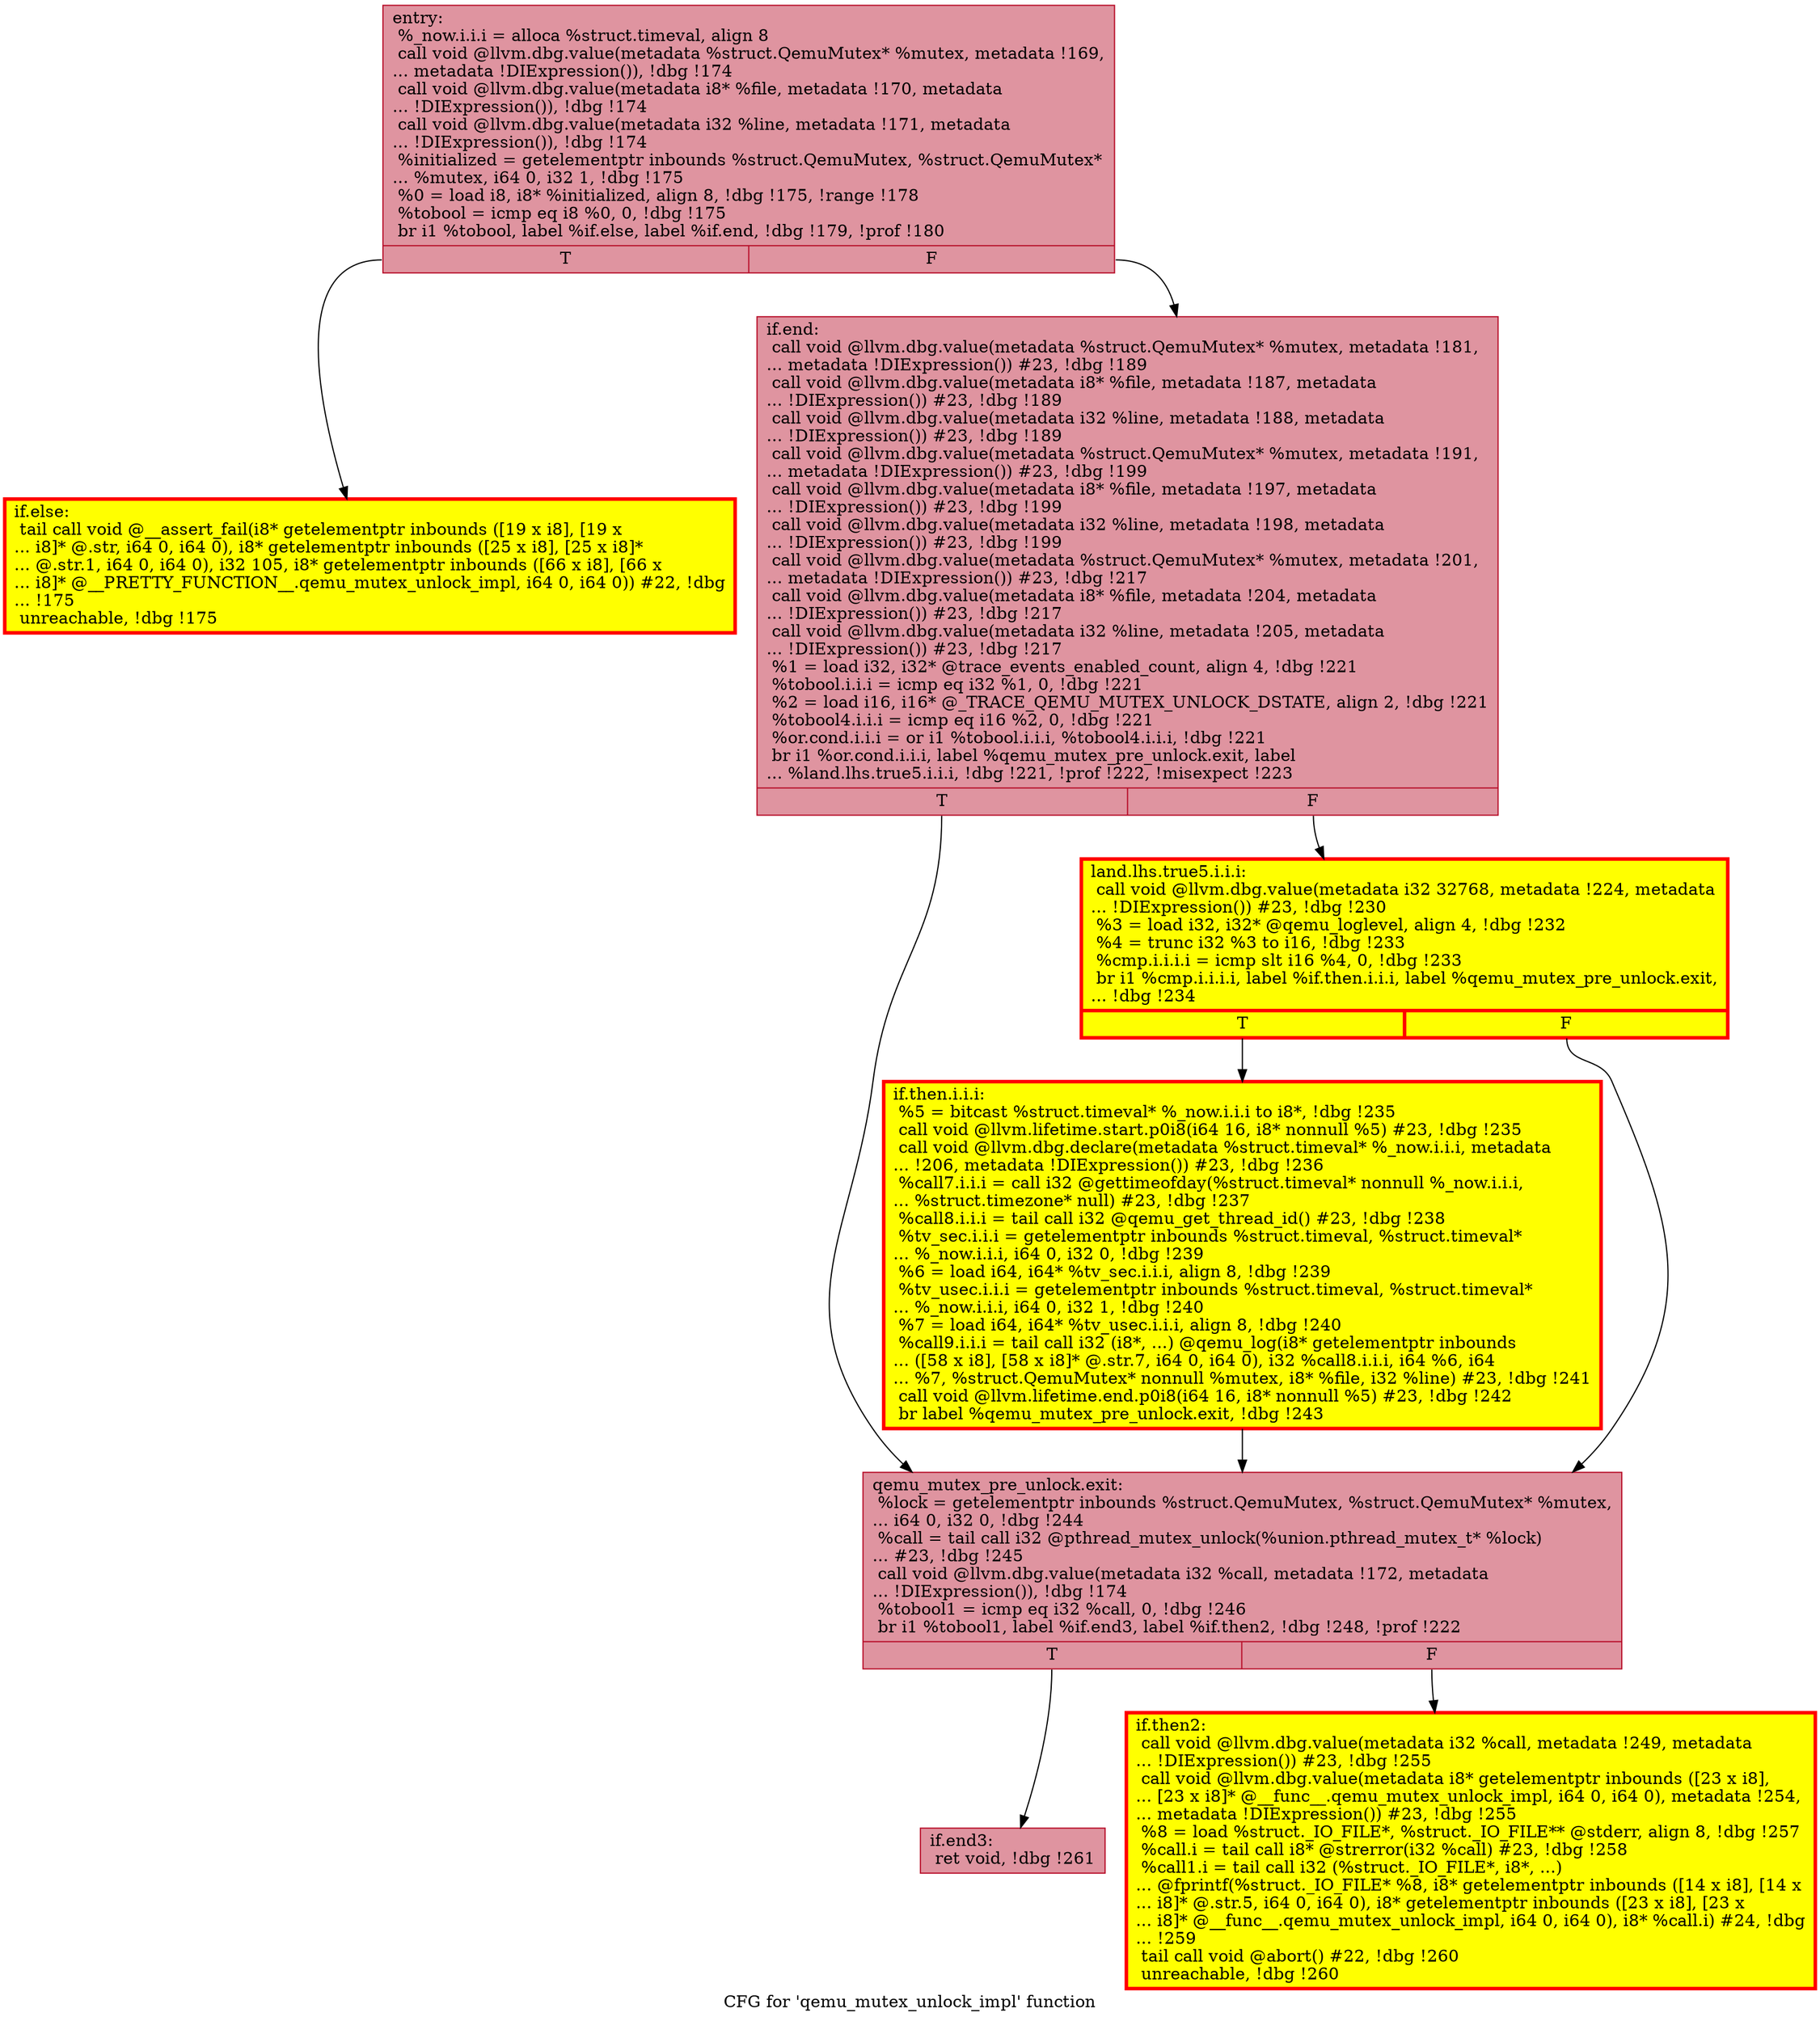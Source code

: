 digraph "CFG for 'qemu_mutex_unlock_impl' function" {
	label="CFG for 'qemu_mutex_unlock_impl' function";

	Node0x5613f19ac4b0 [shape=record,color="#b70d28ff", style=filled, fillcolor="#b70d2870",label="{entry:\l  %_now.i.i.i = alloca %struct.timeval, align 8\l  call void @llvm.dbg.value(metadata %struct.QemuMutex* %mutex, metadata !169,\l... metadata !DIExpression()), !dbg !174\l  call void @llvm.dbg.value(metadata i8* %file, metadata !170, metadata\l... !DIExpression()), !dbg !174\l  call void @llvm.dbg.value(metadata i32 %line, metadata !171, metadata\l... !DIExpression()), !dbg !174\l  %initialized = getelementptr inbounds %struct.QemuMutex, %struct.QemuMutex*\l... %mutex, i64 0, i32 1, !dbg !175\l  %0 = load i8, i8* %initialized, align 8, !dbg !175, !range !178\l  %tobool = icmp eq i8 %0, 0, !dbg !175\l  br i1 %tobool, label %if.else, label %if.end, !dbg !179, !prof !180\l|{<s0>T|<s1>F}}"];
	Node0x5613f19ac4b0:s0 -> Node0x5613f19da890;
	Node0x5613f19ac4b0:s1 -> Node0x5613f19da840;
	Node0x5613f19da890 [shape=record,penwidth=3.0, style="filled", color="red", fillcolor="yellow",label="{if.else:                                          \l  tail call void @__assert_fail(i8* getelementptr inbounds ([19 x i8], [19 x\l... i8]* @.str, i64 0, i64 0), i8* getelementptr inbounds ([25 x i8], [25 x i8]*\l... @.str.1, i64 0, i64 0), i32 105, i8* getelementptr inbounds ([66 x i8], [66 x\l... i8]* @__PRETTY_FUNCTION__.qemu_mutex_unlock_impl, i64 0, i64 0)) #22, !dbg\l... !175\l  unreachable, !dbg !175\l}"];
	Node0x5613f19da840 [shape=record,color="#b70d28ff", style=filled, fillcolor="#b70d2870",label="{if.end:                                           \l  call void @llvm.dbg.value(metadata %struct.QemuMutex* %mutex, metadata !181,\l... metadata !DIExpression()) #23, !dbg !189\l  call void @llvm.dbg.value(metadata i8* %file, metadata !187, metadata\l... !DIExpression()) #23, !dbg !189\l  call void @llvm.dbg.value(metadata i32 %line, metadata !188, metadata\l... !DIExpression()) #23, !dbg !189\l  call void @llvm.dbg.value(metadata %struct.QemuMutex* %mutex, metadata !191,\l... metadata !DIExpression()) #23, !dbg !199\l  call void @llvm.dbg.value(metadata i8* %file, metadata !197, metadata\l... !DIExpression()) #23, !dbg !199\l  call void @llvm.dbg.value(metadata i32 %line, metadata !198, metadata\l... !DIExpression()) #23, !dbg !199\l  call void @llvm.dbg.value(metadata %struct.QemuMutex* %mutex, metadata !201,\l... metadata !DIExpression()) #23, !dbg !217\l  call void @llvm.dbg.value(metadata i8* %file, metadata !204, metadata\l... !DIExpression()) #23, !dbg !217\l  call void @llvm.dbg.value(metadata i32 %line, metadata !205, metadata\l... !DIExpression()) #23, !dbg !217\l  %1 = load i32, i32* @trace_events_enabled_count, align 4, !dbg !221\l  %tobool.i.i.i = icmp eq i32 %1, 0, !dbg !221\l  %2 = load i16, i16* @_TRACE_QEMU_MUTEX_UNLOCK_DSTATE, align 2, !dbg !221\l  %tobool4.i.i.i = icmp eq i16 %2, 0, !dbg !221\l  %or.cond.i.i.i = or i1 %tobool.i.i.i, %tobool4.i.i.i, !dbg !221\l  br i1 %or.cond.i.i.i, label %qemu_mutex_pre_unlock.exit, label\l... %land.lhs.true5.i.i.i, !dbg !221, !prof !222, !misexpect !223\l|{<s0>T|<s1>F}}"];
	Node0x5613f19da840:s0 -> Node0x5613f1ad0770;
	Node0x5613f19da840:s1 -> Node0x5613f1adcb00;
	Node0x5613f1adcb00 [shape=record,penwidth=3.0, style="filled", color="red", fillcolor="yellow",label="{land.lhs.true5.i.i.i:                             \l  call void @llvm.dbg.value(metadata i32 32768, metadata !224, metadata\l... !DIExpression()) #23, !dbg !230\l  %3 = load i32, i32* @qemu_loglevel, align 4, !dbg !232\l  %4 = trunc i32 %3 to i16, !dbg !233\l  %cmp.i.i.i.i = icmp slt i16 %4, 0, !dbg !233\l  br i1 %cmp.i.i.i.i, label %if.then.i.i.i, label %qemu_mutex_pre_unlock.exit,\l... !dbg !234\l|{<s0>T|<s1>F}}"];
	Node0x5613f1adcb00:s0 -> Node0x5613f1aedfd0;
	Node0x5613f1adcb00:s1 -> Node0x5613f1ad0770;
	Node0x5613f1aedfd0 [shape=record,penwidth=3.0, style="filled", color="red", fillcolor="yellow",label="{if.then.i.i.i:                                    \l  %5 = bitcast %struct.timeval* %_now.i.i.i to i8*, !dbg !235\l  call void @llvm.lifetime.start.p0i8(i64 16, i8* nonnull %5) #23, !dbg !235\l  call void @llvm.dbg.declare(metadata %struct.timeval* %_now.i.i.i, metadata\l... !206, metadata !DIExpression()) #23, !dbg !236\l  %call7.i.i.i = call i32 @gettimeofday(%struct.timeval* nonnull %_now.i.i.i,\l... %struct.timezone* null) #23, !dbg !237\l  %call8.i.i.i = tail call i32 @qemu_get_thread_id() #23, !dbg !238\l  %tv_sec.i.i.i = getelementptr inbounds %struct.timeval, %struct.timeval*\l... %_now.i.i.i, i64 0, i32 0, !dbg !239\l  %6 = load i64, i64* %tv_sec.i.i.i, align 8, !dbg !239\l  %tv_usec.i.i.i = getelementptr inbounds %struct.timeval, %struct.timeval*\l... %_now.i.i.i, i64 0, i32 1, !dbg !240\l  %7 = load i64, i64* %tv_usec.i.i.i, align 8, !dbg !240\l  %call9.i.i.i = tail call i32 (i8*, ...) @qemu_log(i8* getelementptr inbounds\l... ([58 x i8], [58 x i8]* @.str.7, i64 0, i64 0), i32 %call8.i.i.i, i64 %6, i64\l... %7, %struct.QemuMutex* nonnull %mutex, i8* %file, i32 %line) #23, !dbg !241\l  call void @llvm.lifetime.end.p0i8(i64 16, i8* nonnull %5) #23, !dbg !242\l  br label %qemu_mutex_pre_unlock.exit, !dbg !243\l}"];
	Node0x5613f1aedfd0 -> Node0x5613f1ad0770;
	Node0x5613f1ad0770 [shape=record,color="#b70d28ff", style=filled, fillcolor="#b70d2870",label="{qemu_mutex_pre_unlock.exit:                       \l  %lock = getelementptr inbounds %struct.QemuMutex, %struct.QemuMutex* %mutex,\l... i64 0, i32 0, !dbg !244\l  %call = tail call i32 @pthread_mutex_unlock(%union.pthread_mutex_t* %lock)\l... #23, !dbg !245\l  call void @llvm.dbg.value(metadata i32 %call, metadata !172, metadata\l... !DIExpression()), !dbg !174\l  %tobool1 = icmp eq i32 %call, 0, !dbg !246\l  br i1 %tobool1, label %if.end3, label %if.then2, !dbg !248, !prof !222\l|{<s0>T|<s1>F}}"];
	Node0x5613f1ad0770:s0 -> Node0x5613f19cdd80;
	Node0x5613f1ad0770:s1 -> Node0x5613f19ac680;
	Node0x5613f19ac680 [shape=record,penwidth=3.0, style="filled", color="red", fillcolor="yellow",label="{if.then2:                                         \l  call void @llvm.dbg.value(metadata i32 %call, metadata !249, metadata\l... !DIExpression()) #23, !dbg !255\l  call void @llvm.dbg.value(metadata i8* getelementptr inbounds ([23 x i8],\l... [23 x i8]* @__func__.qemu_mutex_unlock_impl, i64 0, i64 0), metadata !254,\l... metadata !DIExpression()) #23, !dbg !255\l  %8 = load %struct._IO_FILE*, %struct._IO_FILE** @stderr, align 8, !dbg !257\l  %call.i = tail call i8* @strerror(i32 %call) #23, !dbg !258\l  %call1.i = tail call i32 (%struct._IO_FILE*, i8*, ...)\l... @fprintf(%struct._IO_FILE* %8, i8* getelementptr inbounds ([14 x i8], [14 x\l... i8]* @.str.5, i64 0, i64 0), i8* getelementptr inbounds ([23 x i8], [23 x\l... i8]* @__func__.qemu_mutex_unlock_impl, i64 0, i64 0), i8* %call.i) #24, !dbg\l... !259\l  tail call void @abort() #22, !dbg !260\l  unreachable, !dbg !260\l}"];
	Node0x5613f19cdd80 [shape=record,color="#b70d28ff", style=filled, fillcolor="#b70d2870",label="{if.end3:                                          \l  ret void, !dbg !261\l}"];
}
